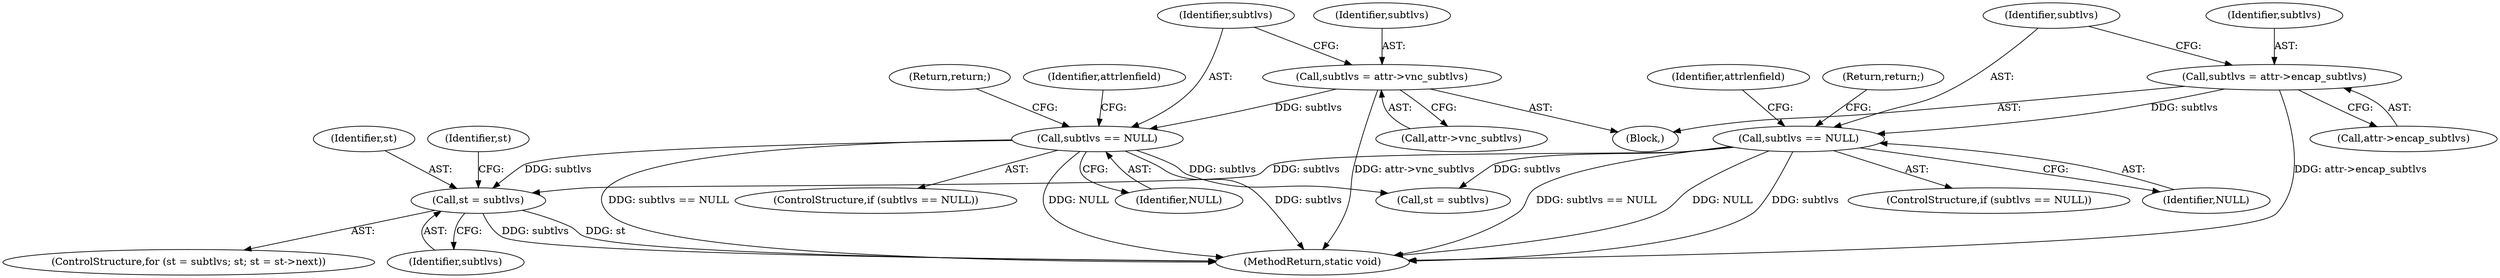 digraph "0_frr_943d595a018e69b550db08cccba1d0778a86705a_1@pointer" {
"1000282" [label="(Call,st = subtlvs)"];
"1000187" [label="(Call,subtlvs == NULL)"];
"1000181" [label="(Call,subtlvs = attr->vnc_subtlvs)"];
"1000162" [label="(Call,subtlvs == NULL)"];
"1000156" [label="(Call,subtlvs = attr->encap_subtlvs)"];
"1000283" [label="(Identifier,st)"];
"1000204" [label="(Call,st = subtlvs)"];
"1000190" [label="(Return,return;)"];
"1000161" [label="(ControlStructure,if (subtlvs == NULL))"];
"1000192" [label="(Identifier,attrlenfield)"];
"1000156" [label="(Call,subtlvs = attr->encap_subtlvs)"];
"1000285" [label="(Identifier,st)"];
"1000186" [label="(ControlStructure,if (subtlvs == NULL))"];
"1000182" [label="(Identifier,subtlvs)"];
"1000164" [label="(Identifier,NULL)"];
"1000162" [label="(Call,subtlvs == NULL)"];
"1000187" [label="(Call,subtlvs == NULL)"];
"1000327" [label="(MethodReturn,static void)"];
"1000157" [label="(Identifier,subtlvs)"];
"1000183" [label="(Call,attr->vnc_subtlvs)"];
"1000281" [label="(ControlStructure,for (st = subtlvs; st; st = st->next))"];
"1000189" [label="(Identifier,NULL)"];
"1000284" [label="(Identifier,subtlvs)"];
"1000282" [label="(Call,st = subtlvs)"];
"1000158" [label="(Call,attr->encap_subtlvs)"];
"1000163" [label="(Identifier,subtlvs)"];
"1000188" [label="(Identifier,subtlvs)"];
"1000181" [label="(Call,subtlvs = attr->vnc_subtlvs)"];
"1000167" [label="(Identifier,attrlenfield)"];
"1000151" [label="(Block,)"];
"1000165" [label="(Return,return;)"];
"1000282" -> "1000281"  [label="AST: "];
"1000282" -> "1000284"  [label="CFG: "];
"1000283" -> "1000282"  [label="AST: "];
"1000284" -> "1000282"  [label="AST: "];
"1000285" -> "1000282"  [label="CFG: "];
"1000282" -> "1000327"  [label="DDG: subtlvs"];
"1000282" -> "1000327"  [label="DDG: st"];
"1000187" -> "1000282"  [label="DDG: subtlvs"];
"1000162" -> "1000282"  [label="DDG: subtlvs"];
"1000187" -> "1000186"  [label="AST: "];
"1000187" -> "1000189"  [label="CFG: "];
"1000188" -> "1000187"  [label="AST: "];
"1000189" -> "1000187"  [label="AST: "];
"1000190" -> "1000187"  [label="CFG: "];
"1000192" -> "1000187"  [label="CFG: "];
"1000187" -> "1000327"  [label="DDG: subtlvs"];
"1000187" -> "1000327"  [label="DDG: subtlvs == NULL"];
"1000187" -> "1000327"  [label="DDG: NULL"];
"1000181" -> "1000187"  [label="DDG: subtlvs"];
"1000187" -> "1000204"  [label="DDG: subtlvs"];
"1000181" -> "1000151"  [label="AST: "];
"1000181" -> "1000183"  [label="CFG: "];
"1000182" -> "1000181"  [label="AST: "];
"1000183" -> "1000181"  [label="AST: "];
"1000188" -> "1000181"  [label="CFG: "];
"1000181" -> "1000327"  [label="DDG: attr->vnc_subtlvs"];
"1000162" -> "1000161"  [label="AST: "];
"1000162" -> "1000164"  [label="CFG: "];
"1000163" -> "1000162"  [label="AST: "];
"1000164" -> "1000162"  [label="AST: "];
"1000165" -> "1000162"  [label="CFG: "];
"1000167" -> "1000162"  [label="CFG: "];
"1000162" -> "1000327"  [label="DDG: NULL"];
"1000162" -> "1000327"  [label="DDG: subtlvs"];
"1000162" -> "1000327"  [label="DDG: subtlvs == NULL"];
"1000156" -> "1000162"  [label="DDG: subtlvs"];
"1000162" -> "1000204"  [label="DDG: subtlvs"];
"1000156" -> "1000151"  [label="AST: "];
"1000156" -> "1000158"  [label="CFG: "];
"1000157" -> "1000156"  [label="AST: "];
"1000158" -> "1000156"  [label="AST: "];
"1000163" -> "1000156"  [label="CFG: "];
"1000156" -> "1000327"  [label="DDG: attr->encap_subtlvs"];
}
